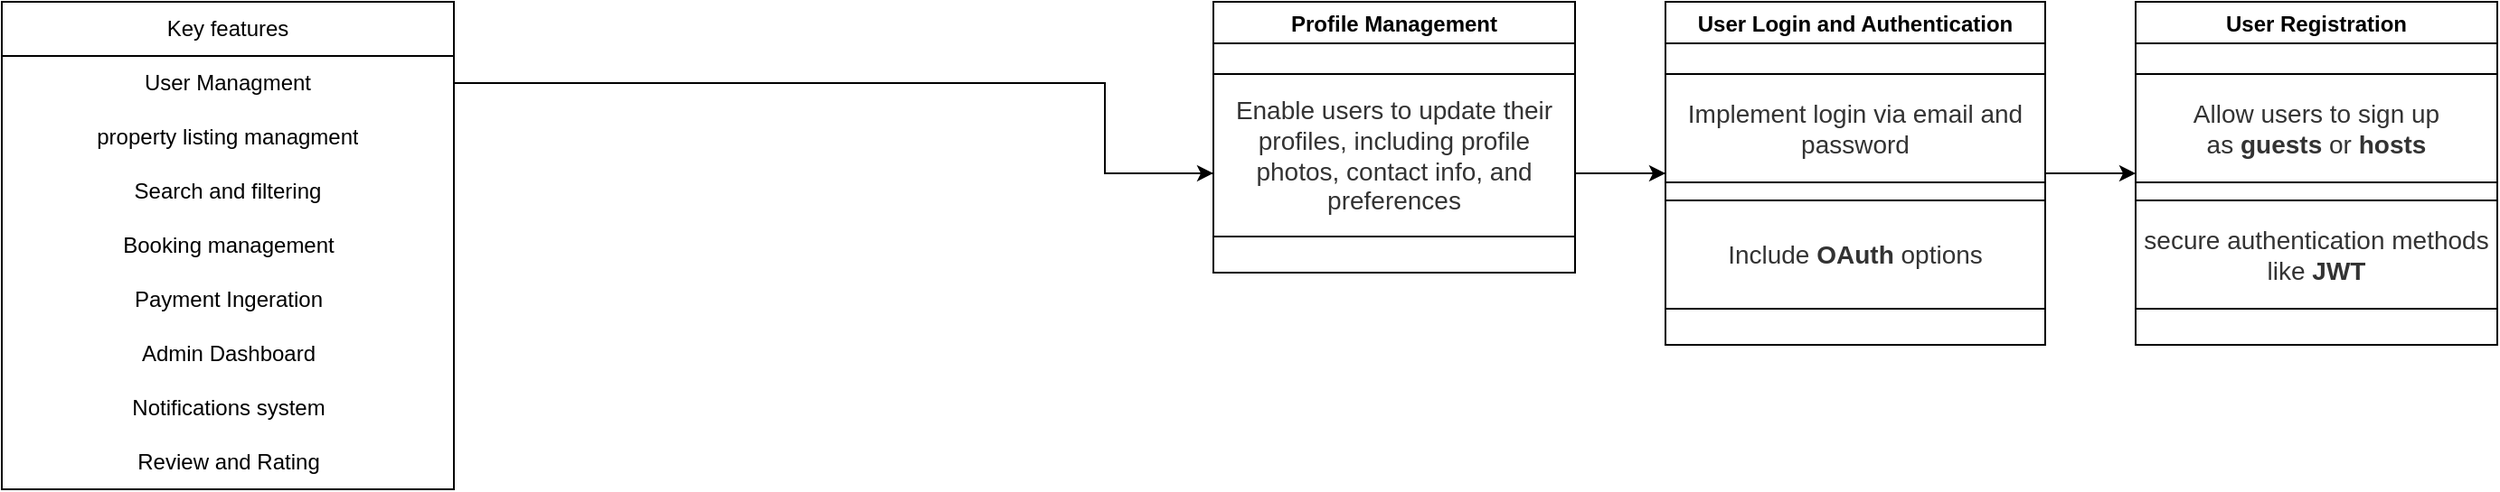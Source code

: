 <mxfile version="24.8.6">
  <diagram name="Page-1" id="ewIaQZ2Lpn-U_PnpUQjz">
    <mxGraphModel dx="1863" dy="1109" grid="1" gridSize="10" guides="1" tooltips="1" connect="1" arrows="1" fold="1" page="1" pageScale="1" pageWidth="827" pageHeight="1169" math="0" shadow="0">
      <root>
        <mxCell id="0" />
        <mxCell id="1" parent="0" />
        <mxCell id="w7IyEovhkUPnsM_P6XW_-1" value="Key features" style="swimlane;fontStyle=0;childLayout=stackLayout;horizontal=1;startSize=30;horizontalStack=0;resizeParent=1;resizeParentMax=0;resizeLast=0;collapsible=1;marginBottom=0;whiteSpace=wrap;html=1;align=center;" parent="1" vertex="1">
          <mxGeometry x="310" width="250" height="270" as="geometry" />
        </mxCell>
        <mxCell id="w7IyEovhkUPnsM_P6XW_-2" value="User Managment" style="text;strokeColor=none;fillColor=none;align=center;verticalAlign=middle;spacingLeft=4;spacingRight=4;overflow=hidden;points=[[0,0.5],[1,0.5]];portConstraint=eastwest;rotatable=0;whiteSpace=wrap;html=1;" parent="w7IyEovhkUPnsM_P6XW_-1" vertex="1">
          <mxGeometry y="30" width="250" height="30" as="geometry" />
        </mxCell>
        <mxCell id="w7IyEovhkUPnsM_P6XW_-3" value="property listing managment" style="text;strokeColor=none;fillColor=none;align=center;verticalAlign=middle;spacingLeft=4;spacingRight=4;overflow=hidden;points=[[0,0.5],[1,0.5]];portConstraint=eastwest;rotatable=0;whiteSpace=wrap;html=1;" parent="w7IyEovhkUPnsM_P6XW_-1" vertex="1">
          <mxGeometry y="60" width="250" height="30" as="geometry" />
        </mxCell>
        <mxCell id="w7IyEovhkUPnsM_P6XW_-4" value="Search and filtering" style="text;strokeColor=none;fillColor=none;align=center;verticalAlign=middle;spacingLeft=4;spacingRight=4;overflow=hidden;points=[[0,0.5],[1,0.5]];portConstraint=eastwest;rotatable=0;whiteSpace=wrap;html=1;" parent="w7IyEovhkUPnsM_P6XW_-1" vertex="1">
          <mxGeometry y="90" width="250" height="30" as="geometry" />
        </mxCell>
        <mxCell id="w7IyEovhkUPnsM_P6XW_-13" value="Booking management" style="text;html=1;align=center;verticalAlign=middle;resizable=0;points=[];autosize=1;strokeColor=none;fillColor=none;" parent="w7IyEovhkUPnsM_P6XW_-1" vertex="1">
          <mxGeometry y="120" width="250" height="30" as="geometry" />
        </mxCell>
        <mxCell id="w7IyEovhkUPnsM_P6XW_-14" value="Payment Ingeration" style="text;html=1;align=center;verticalAlign=middle;resizable=0;points=[];autosize=1;strokeColor=none;fillColor=none;" parent="w7IyEovhkUPnsM_P6XW_-1" vertex="1">
          <mxGeometry y="150" width="250" height="30" as="geometry" />
        </mxCell>
        <mxCell id="w7IyEovhkUPnsM_P6XW_-20" value="Admin Dashboard" style="text;html=1;align=center;verticalAlign=middle;resizable=0;points=[];autosize=1;strokeColor=none;fillColor=none;" parent="w7IyEovhkUPnsM_P6XW_-1" vertex="1">
          <mxGeometry y="180" width="250" height="30" as="geometry" />
        </mxCell>
        <mxCell id="w7IyEovhkUPnsM_P6XW_-21" value="Notifications system" style="text;html=1;align=center;verticalAlign=middle;resizable=0;points=[];autosize=1;strokeColor=none;fillColor=none;" parent="w7IyEovhkUPnsM_P6XW_-1" vertex="1">
          <mxGeometry y="210" width="250" height="30" as="geometry" />
        </mxCell>
        <mxCell id="w7IyEovhkUPnsM_P6XW_-19" value="Review and Rating" style="text;html=1;align=center;verticalAlign=middle;resizable=0;points=[];autosize=1;strokeColor=none;fillColor=none;" parent="w7IyEovhkUPnsM_P6XW_-1" vertex="1">
          <mxGeometry y="240" width="250" height="30" as="geometry" />
        </mxCell>
        <mxCell id="28222j_2KdiVJBQHHPrt-20" value="User Registration" style="swimlane;" vertex="1" parent="1">
          <mxGeometry x="1490" width="200" height="190" as="geometry" />
        </mxCell>
        <UserObject label="&lt;span style=&quot;color: rgb(51, 51, 51); font-family: aktiv-grotesk, sans-serif; font-size: 14px; text-align: left; background-color: rgb(255, 255, 255);&quot;&gt;Allow users to sign up as&amp;nbsp;&lt;/span&gt;&lt;strong style=&quot;box-sizing: border-box; color: rgb(51, 51, 51); font-family: aktiv-grotesk, sans-serif; font-size: 14px; text-align: left; background-color: rgb(255, 255, 255);&quot;&gt;guests&lt;/strong&gt;&lt;span style=&quot;color: rgb(51, 51, 51); font-family: aktiv-grotesk, sans-serif; font-size: 14px; text-align: left; background-color: rgb(255, 255, 255);&quot;&gt;&amp;nbsp;or&amp;nbsp;&lt;/span&gt;&lt;strong style=&quot;box-sizing: border-box; color: rgb(51, 51, 51); font-family: aktiv-grotesk, sans-serif; font-size: 14px; text-align: left; background-color: rgb(255, 255, 255);&quot;&gt;hosts&lt;/strong&gt;" treeRoot="1" id="28222j_2KdiVJBQHHPrt-22">
          <mxCell style="whiteSpace=wrap;html=1;align=center;treeFolding=1;treeMoving=1;newEdgeStyle={&quot;edgeStyle&quot;:&quot;elbowEdgeStyle&quot;,&quot;startArrow&quot;:&quot;none&quot;,&quot;endArrow&quot;:&quot;none&quot;};" vertex="1" parent="28222j_2KdiVJBQHHPrt-20">
            <mxGeometry y="40" width="200" height="60" as="geometry" />
          </mxCell>
        </UserObject>
        <UserObject label="&lt;span style=&quot;color: rgb(51, 51, 51); font-family: aktiv-grotesk, sans-serif; font-size: 14px; text-align: left; background-color: rgb(255, 255, 255);&quot;&gt;secure authentication methods like&amp;nbsp;&lt;/span&gt;&lt;strong style=&quot;box-sizing: border-box; color: rgb(51, 51, 51); font-family: aktiv-grotesk, sans-serif; font-size: 14px; text-align: left; background-color: rgb(255, 255, 255);&quot;&gt;JWT&lt;/strong&gt;" treeRoot="1" id="28222j_2KdiVJBQHHPrt-23">
          <mxCell style="whiteSpace=wrap;html=1;align=center;treeFolding=1;treeMoving=1;newEdgeStyle={&quot;edgeStyle&quot;:&quot;elbowEdgeStyle&quot;,&quot;startArrow&quot;:&quot;none&quot;,&quot;endArrow&quot;:&quot;none&quot;};" vertex="1" parent="28222j_2KdiVJBQHHPrt-20">
            <mxGeometry y="110" width="200" height="60" as="geometry" />
          </mxCell>
        </UserObject>
        <mxCell id="28222j_2KdiVJBQHHPrt-1" style="edgeStyle=orthogonalEdgeStyle;rounded=0;orthogonalLoop=1;jettySize=auto;html=1;entryX=0;entryY=0.5;entryDx=0;entryDy=0;" edge="1" parent="1" source="w7IyEovhkUPnsM_P6XW_-2" target="28222j_2KdiVJBQHHPrt-20">
          <mxGeometry relative="1" as="geometry">
            <mxPoint x="760" y="90" as="targetPoint" />
            <Array as="points">
              <mxPoint x="920" y="45" />
              <mxPoint x="920" y="95" />
            </Array>
          </mxGeometry>
        </mxCell>
        <mxCell id="28222j_2KdiVJBQHHPrt-24" value="User Login and Authentication" style="swimlane;" vertex="1" parent="1">
          <mxGeometry x="1230" width="210" height="190" as="geometry" />
        </mxCell>
        <UserObject label="&lt;span style=&quot;color: rgb(51, 51, 51); font-family: aktiv-grotesk, sans-serif; font-size: 14px; text-align: left; background-color: rgb(255, 255, 255);&quot;&gt;Implement login via email and password&lt;/span&gt;" treeRoot="1" id="28222j_2KdiVJBQHHPrt-25">
          <mxCell style="whiteSpace=wrap;html=1;align=center;treeFolding=1;treeMoving=1;newEdgeStyle={&quot;edgeStyle&quot;:&quot;elbowEdgeStyle&quot;,&quot;startArrow&quot;:&quot;none&quot;,&quot;endArrow&quot;:&quot;none&quot;};" vertex="1" parent="28222j_2KdiVJBQHHPrt-24">
            <mxGeometry y="40" width="210" height="60" as="geometry" />
          </mxCell>
        </UserObject>
        <UserObject label="&lt;span style=&quot;color: rgb(51, 51, 51); font-family: aktiv-grotesk, sans-serif; font-size: 14px; text-align: left; background-color: rgb(255, 255, 255);&quot;&gt;Include&amp;nbsp;&lt;/span&gt;&lt;strong style=&quot;box-sizing: border-box; color: rgb(51, 51, 51); font-family: aktiv-grotesk, sans-serif; font-size: 14px; text-align: left; background-color: rgb(255, 255, 255);&quot;&gt;OAuth&lt;/strong&gt;&lt;span style=&quot;color: rgb(51, 51, 51); font-family: aktiv-grotesk, sans-serif; font-size: 14px; text-align: left; background-color: rgb(255, 255, 255);&quot;&gt;&amp;nbsp;options&lt;/span&gt;" treeRoot="1" id="28222j_2KdiVJBQHHPrt-26">
          <mxCell style="whiteSpace=wrap;html=1;align=center;treeFolding=1;treeMoving=1;newEdgeStyle={&quot;edgeStyle&quot;:&quot;elbowEdgeStyle&quot;,&quot;startArrow&quot;:&quot;none&quot;,&quot;endArrow&quot;:&quot;none&quot;};" vertex="1" parent="28222j_2KdiVJBQHHPrt-24">
            <mxGeometry y="110" width="210" height="60" as="geometry" />
          </mxCell>
        </UserObject>
        <mxCell id="28222j_2KdiVJBQHHPrt-27" style="edgeStyle=orthogonalEdgeStyle;rounded=0;orthogonalLoop=1;jettySize=auto;html=1;entryX=0;entryY=0.5;entryDx=0;entryDy=0;" edge="1" parent="1" source="w7IyEovhkUPnsM_P6XW_-2" target="28222j_2KdiVJBQHHPrt-24">
          <mxGeometry relative="1" as="geometry">
            <Array as="points">
              <mxPoint x="920" y="45" />
              <mxPoint x="920" y="95" />
            </Array>
          </mxGeometry>
        </mxCell>
        <mxCell id="28222j_2KdiVJBQHHPrt-28" value="Profile Management" style="swimlane;" vertex="1" parent="1">
          <mxGeometry x="980" width="200" height="150" as="geometry" />
        </mxCell>
        <UserObject label="&lt;span style=&quot;color: rgb(51, 51, 51); font-family: aktiv-grotesk, sans-serif; font-size: 14px; text-align: left; background-color: rgb(255, 255, 255);&quot;&gt;Enable users to update their profiles, including profile photos, contact info, and preferences&lt;/span&gt;" treeRoot="1" id="28222j_2KdiVJBQHHPrt-29">
          <mxCell style="whiteSpace=wrap;html=1;align=center;treeFolding=1;treeMoving=1;newEdgeStyle={&quot;edgeStyle&quot;:&quot;elbowEdgeStyle&quot;,&quot;startArrow&quot;:&quot;none&quot;,&quot;endArrow&quot;:&quot;none&quot;};" vertex="1" parent="28222j_2KdiVJBQHHPrt-28">
            <mxGeometry y="40" width="200" height="90" as="geometry" />
          </mxCell>
        </UserObject>
        <mxCell id="28222j_2KdiVJBQHHPrt-33" style="edgeStyle=orthogonalEdgeStyle;rounded=0;orthogonalLoop=1;jettySize=auto;html=1;entryX=0;entryY=0.611;entryDx=0;entryDy=0;entryPerimeter=0;" edge="1" parent="1" source="w7IyEovhkUPnsM_P6XW_-2" target="28222j_2KdiVJBQHHPrt-29">
          <mxGeometry relative="1" as="geometry">
            <Array as="points">
              <mxPoint x="920" y="45" />
              <mxPoint x="920" y="95" />
            </Array>
          </mxGeometry>
        </mxCell>
      </root>
    </mxGraphModel>
  </diagram>
</mxfile>
